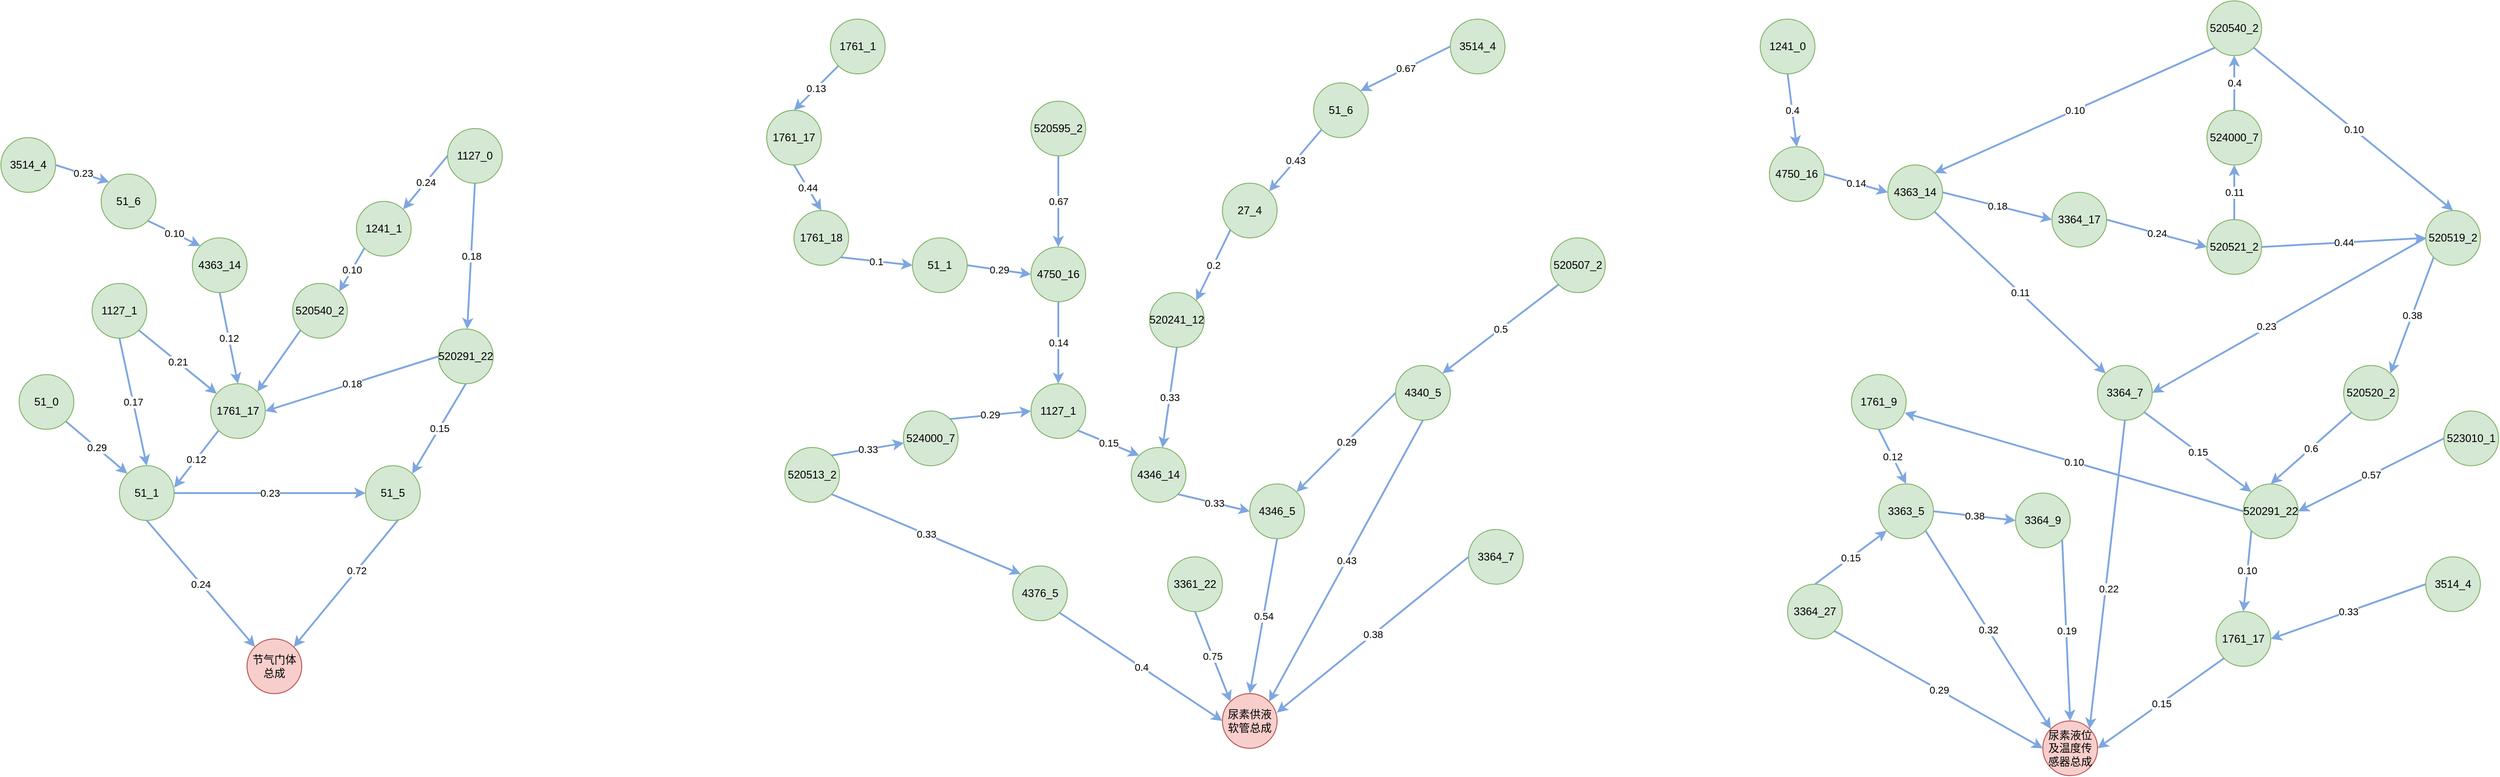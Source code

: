 <mxfile version="15.3.7" type="github"><diagram id="YT-1V4ZamkUuE_Dsi8S4" name="第 1 页"><mxGraphModel dx="3063" dy="1125" grid="1" gridSize="10" guides="1" tooltips="1" connect="1" arrows="0" fold="1" page="1" pageScale="1" pageWidth="3300" pageHeight="4681" math="0" shadow="0"><root><mxCell id="0"/><mxCell id="1" parent="0"/><mxCell id="d2ZO4fUM25v3VkZy29SH-32" value="0.29" style="edgeStyle=none;rounded=0;orthogonalLoop=1;jettySize=auto;html=1;exitX=1;exitY=1;exitDx=0;exitDy=0;entryX=0;entryY=0;entryDx=0;entryDy=0;strokeColor=#7EA6E0;strokeWidth=2;" edge="1" parent="1" source="d2ZO4fUM25v3VkZy29SH-3" target="d2ZO4fUM25v3VkZy29SH-10"><mxGeometry relative="1" as="geometry"/></mxCell><mxCell id="d2ZO4fUM25v3VkZy29SH-3" value="51_0" style="ellipse;whiteSpace=wrap;html=1;aspect=fixed;fillColor=#d5e8d4;strokeColor=#82b366;" vertex="1" parent="1"><mxGeometry x="200" y="450" width="60" height="60" as="geometry"/></mxCell><mxCell id="d2ZO4fUM25v3VkZy29SH-23" value="0.12" style="edgeStyle=none;rounded=0;orthogonalLoop=1;jettySize=auto;html=1;exitX=0.5;exitY=1;exitDx=0;exitDy=0;entryX=0.5;entryY=0;entryDx=0;entryDy=0;strokeColor=#7EA6E0;strokeWidth=2;" edge="1" parent="1" source="d2ZO4fUM25v3VkZy29SH-4" target="d2ZO4fUM25v3VkZy29SH-7"><mxGeometry relative="1" as="geometry"/></mxCell><mxCell id="d2ZO4fUM25v3VkZy29SH-4" value="4363_14" style="ellipse;whiteSpace=wrap;html=1;aspect=fixed;fillColor=#d5e8d4;strokeColor=#82b366;" vertex="1" parent="1"><mxGeometry x="390" y="300" width="60" height="60" as="geometry"/></mxCell><mxCell id="d2ZO4fUM25v3VkZy29SH-24" value="0.24" style="edgeStyle=none;rounded=0;orthogonalLoop=1;jettySize=auto;html=1;exitX=0;exitY=0.5;exitDx=0;exitDy=0;entryX=1;entryY=0;entryDx=0;entryDy=0;strokeColor=#7EA6E0;strokeWidth=2;" edge="1" parent="1" source="d2ZO4fUM25v3VkZy29SH-5" target="d2ZO4fUM25v3VkZy29SH-8"><mxGeometry relative="1" as="geometry"/></mxCell><mxCell id="d2ZO4fUM25v3VkZy29SH-26" value="0.18" style="edgeStyle=none;rounded=0;orthogonalLoop=1;jettySize=auto;html=1;exitX=0.5;exitY=1;exitDx=0;exitDy=0;strokeColor=#7EA6E0;strokeWidth=2;" edge="1" parent="1" source="d2ZO4fUM25v3VkZy29SH-5" target="d2ZO4fUM25v3VkZy29SH-16"><mxGeometry relative="1" as="geometry"/></mxCell><mxCell id="d2ZO4fUM25v3VkZy29SH-5" value="1127_0" style="ellipse;whiteSpace=wrap;html=1;aspect=fixed;fillColor=#d5e8d4;strokeColor=#82b366;" vertex="1" parent="1"><mxGeometry x="670" y="180" width="60" height="60" as="geometry"/></mxCell><mxCell id="d2ZO4fUM25v3VkZy29SH-27" value="0.21" style="edgeStyle=none;rounded=0;orthogonalLoop=1;jettySize=auto;html=1;exitX=1;exitY=1;exitDx=0;exitDy=0;strokeColor=#7EA6E0;strokeWidth=2;" edge="1" parent="1" source="d2ZO4fUM25v3VkZy29SH-6" target="d2ZO4fUM25v3VkZy29SH-7"><mxGeometry relative="1" as="geometry"/></mxCell><mxCell id="d2ZO4fUM25v3VkZy29SH-28" value="0.17" style="edgeStyle=none;rounded=0;orthogonalLoop=1;jettySize=auto;html=1;exitX=0.5;exitY=1;exitDx=0;exitDy=0;entryX=0.5;entryY=0;entryDx=0;entryDy=0;strokeColor=#7EA6E0;strokeWidth=2;" edge="1" parent="1" source="d2ZO4fUM25v3VkZy29SH-6" target="d2ZO4fUM25v3VkZy29SH-10"><mxGeometry relative="1" as="geometry"/></mxCell><mxCell id="d2ZO4fUM25v3VkZy29SH-6" value="1127_1" style="ellipse;whiteSpace=wrap;html=1;aspect=fixed;fillColor=#d5e8d4;strokeColor=#82b366;" vertex="1" parent="1"><mxGeometry x="280" y="350" width="60" height="60" as="geometry"/></mxCell><mxCell id="d2ZO4fUM25v3VkZy29SH-30" value="0.12" style="edgeStyle=none;rounded=0;orthogonalLoop=1;jettySize=auto;html=1;exitX=0;exitY=1;exitDx=0;exitDy=0;entryX=1;entryY=0.4;entryDx=0;entryDy=0;entryPerimeter=0;strokeColor=#7EA6E0;strokeWidth=2;" edge="1" parent="1" source="d2ZO4fUM25v3VkZy29SH-7" target="d2ZO4fUM25v3VkZy29SH-10"><mxGeometry relative="1" as="geometry"/></mxCell><mxCell id="d2ZO4fUM25v3VkZy29SH-7" value="1761_17" style="ellipse;whiteSpace=wrap;html=1;aspect=fixed;fillColor=#d5e8d4;strokeColor=#82b366;" vertex="1" parent="1"><mxGeometry x="410" y="460" width="60" height="60" as="geometry"/></mxCell><mxCell id="d2ZO4fUM25v3VkZy29SH-29" value="0.10" style="edgeStyle=none;rounded=0;orthogonalLoop=1;jettySize=auto;html=1;exitX=0;exitY=1;exitDx=0;exitDy=0;entryX=1;entryY=0;entryDx=0;entryDy=0;strokeColor=#7EA6E0;strokeWidth=2;" edge="1" parent="1" source="d2ZO4fUM25v3VkZy29SH-8" target="d2ZO4fUM25v3VkZy29SH-17"><mxGeometry relative="1" as="geometry"/></mxCell><mxCell id="d2ZO4fUM25v3VkZy29SH-8" value="1241_1" style="ellipse;whiteSpace=wrap;html=1;aspect=fixed;fillColor=#d5e8d4;strokeColor=#82b366;" vertex="1" parent="1"><mxGeometry x="570" y="260" width="60" height="60" as="geometry"/></mxCell><mxCell id="d2ZO4fUM25v3VkZy29SH-20" value="0.23" style="edgeStyle=none;rounded=0;orthogonalLoop=1;jettySize=auto;html=1;entryX=0;entryY=0;entryDx=0;entryDy=0;strokeColor=#7EA6E0;strokeWidth=2;exitX=1;exitY=0.5;exitDx=0;exitDy=0;" edge="1" parent="1" source="d2ZO4fUM25v3VkZy29SH-9" target="d2ZO4fUM25v3VkZy29SH-15"><mxGeometry relative="1" as="geometry"><mxPoint x="240" y="230" as="sourcePoint"/></mxGeometry></mxCell><mxCell id="d2ZO4fUM25v3VkZy29SH-9" value="3514_4" style="ellipse;whiteSpace=wrap;html=1;aspect=fixed;fillColor=#d5e8d4;strokeColor=#82b366;" vertex="1" parent="1"><mxGeometry x="180" y="190" width="60" height="60" as="geometry"/></mxCell><mxCell id="d2ZO4fUM25v3VkZy29SH-33" value="0.23" style="edgeStyle=none;rounded=0;orthogonalLoop=1;jettySize=auto;html=1;exitX=1;exitY=0.5;exitDx=0;exitDy=0;entryX=0;entryY=0.5;entryDx=0;entryDy=0;strokeColor=#7EA6E0;strokeWidth=2;" edge="1" parent="1" source="d2ZO4fUM25v3VkZy29SH-10" target="d2ZO4fUM25v3VkZy29SH-14"><mxGeometry relative="1" as="geometry"/></mxCell><mxCell id="d2ZO4fUM25v3VkZy29SH-34" value="0.24" style="edgeStyle=none;rounded=0;orthogonalLoop=1;jettySize=auto;html=1;exitX=0.5;exitY=1;exitDx=0;exitDy=0;entryX=0;entryY=0;entryDx=0;entryDy=0;strokeColor=#7EA6E0;strokeWidth=2;" edge="1" parent="1" source="d2ZO4fUM25v3VkZy29SH-10" target="d2ZO4fUM25v3VkZy29SH-18"><mxGeometry relative="1" as="geometry"/></mxCell><mxCell id="d2ZO4fUM25v3VkZy29SH-10" value="51_1" style="ellipse;whiteSpace=wrap;html=1;aspect=fixed;fillColor=#d5e8d4;strokeColor=#82b366;" vertex="1" parent="1"><mxGeometry x="310" y="550" width="60" height="60" as="geometry"/></mxCell><mxCell id="d2ZO4fUM25v3VkZy29SH-35" value="0.72" style="edgeStyle=none;rounded=0;orthogonalLoop=1;jettySize=auto;html=1;exitX=1;exitY=0.5;exitDx=0;exitDy=0;entryX=1;entryY=0;entryDx=0;entryDy=0;strokeColor=#7EA6E0;strokeWidth=2;" edge="1" parent="1" source="d2ZO4fUM25v3VkZy29SH-14" target="d2ZO4fUM25v3VkZy29SH-18"><mxGeometry relative="1" as="geometry"/></mxCell><mxCell id="d2ZO4fUM25v3VkZy29SH-14" value="51_5" style="ellipse;whiteSpace=wrap;html=1;aspect=fixed;fillColor=#d5e8d4;strokeColor=#82b366;" vertex="1" parent="1"><mxGeometry x="580" y="550" width="60" height="60" as="geometry"/></mxCell><mxCell id="d2ZO4fUM25v3VkZy29SH-22" value="0.10" style="edgeStyle=none;rounded=0;orthogonalLoop=1;jettySize=auto;html=1;exitX=1;exitY=1;exitDx=0;exitDy=0;entryX=0;entryY=0;entryDx=0;entryDy=0;strokeColor=#7EA6E0;strokeWidth=2;" edge="1" parent="1" source="d2ZO4fUM25v3VkZy29SH-15" target="d2ZO4fUM25v3VkZy29SH-4"><mxGeometry relative="1" as="geometry"/></mxCell><mxCell id="d2ZO4fUM25v3VkZy29SH-15" value="51_6" style="ellipse;whiteSpace=wrap;html=1;aspect=fixed;fillColor=#d5e8d4;strokeColor=#82b366;" vertex="1" parent="1"><mxGeometry x="290" y="230" width="60" height="60" as="geometry"/></mxCell><mxCell id="d2ZO4fUM25v3VkZy29SH-36" value="0.18" style="edgeStyle=none;rounded=0;orthogonalLoop=1;jettySize=auto;html=1;exitX=0;exitY=0.5;exitDx=0;exitDy=0;entryX=1;entryY=0.5;entryDx=0;entryDy=0;strokeColor=#7EA6E0;strokeWidth=2;" edge="1" parent="1" source="d2ZO4fUM25v3VkZy29SH-16" target="d2ZO4fUM25v3VkZy29SH-7"><mxGeometry relative="1" as="geometry"/></mxCell><mxCell id="d2ZO4fUM25v3VkZy29SH-37" value="0.15" style="edgeStyle=none;rounded=0;orthogonalLoop=1;jettySize=auto;html=1;exitX=0.5;exitY=1;exitDx=0;exitDy=0;entryX=1;entryY=0;entryDx=0;entryDy=0;strokeColor=#7EA6E0;strokeWidth=2;" edge="1" parent="1" source="d2ZO4fUM25v3VkZy29SH-16" target="d2ZO4fUM25v3VkZy29SH-14"><mxGeometry relative="1" as="geometry"/></mxCell><mxCell id="d2ZO4fUM25v3VkZy29SH-16" value="520291_22" style="ellipse;whiteSpace=wrap;html=1;aspect=fixed;fillColor=#d5e8d4;strokeColor=#82b366;" vertex="1" parent="1"><mxGeometry x="660" y="400" width="60" height="60" as="geometry"/></mxCell><mxCell id="d2ZO4fUM25v3VkZy29SH-38" style="edgeStyle=none;rounded=0;orthogonalLoop=1;jettySize=auto;html=1;exitX=0;exitY=1;exitDx=0;exitDy=0;entryX=1;entryY=0;entryDx=0;entryDy=0;strokeColor=#7EA6E0;strokeWidth=2;" edge="1" parent="1" source="d2ZO4fUM25v3VkZy29SH-17" target="d2ZO4fUM25v3VkZy29SH-7"><mxGeometry relative="1" as="geometry"/></mxCell><mxCell id="d2ZO4fUM25v3VkZy29SH-17" value="520540_2" style="ellipse;whiteSpace=wrap;html=1;aspect=fixed;fillColor=#d5e8d4;strokeColor=#82b366;" vertex="1" parent="1"><mxGeometry x="500" y="350" width="60" height="60" as="geometry"/></mxCell><mxCell id="d2ZO4fUM25v3VkZy29SH-18" value="节气门体总成" style="ellipse;whiteSpace=wrap;html=1;aspect=fixed;fillColor=#f8cecc;strokeColor=#b85450;" vertex="1" parent="1"><mxGeometry x="450" y="740" width="60" height="60" as="geometry"/></mxCell><mxCell id="d2ZO4fUM25v3VkZy29SH-66" value="0.2" style="edgeStyle=none;rounded=0;orthogonalLoop=1;jettySize=auto;html=1;exitX=0;exitY=1;exitDx=0;exitDy=0;entryX=1;entryY=0;entryDx=0;entryDy=0;strokeColor=#7EA6E0;strokeWidth=2;" edge="1" parent="1" source="d2ZO4fUM25v3VkZy29SH-40" target="d2ZO4fUM25v3VkZy29SH-64"><mxGeometry relative="1" as="geometry"/></mxCell><mxCell id="d2ZO4fUM25v3VkZy29SH-40" value="27_4" style="ellipse;whiteSpace=wrap;html=1;aspect=fixed;fillColor=#d5e8d4;strokeColor=#82b366;" vertex="1" parent="1"><mxGeometry x="1520" y="240" width="60" height="60" as="geometry"/></mxCell><mxCell id="d2ZO4fUM25v3VkZy29SH-68" value="0.38" style="edgeStyle=none;rounded=0;orthogonalLoop=1;jettySize=auto;html=1;exitX=0;exitY=0.5;exitDx=0;exitDy=0;entryX=0.995;entryY=0.347;entryDx=0;entryDy=0;entryPerimeter=0;strokeColor=#7EA6E0;strokeWidth=2;" edge="1" parent="1" source="d2ZO4fUM25v3VkZy29SH-41" target="d2ZO4fUM25v3VkZy29SH-59"><mxGeometry relative="1" as="geometry"/></mxCell><mxCell id="d2ZO4fUM25v3VkZy29SH-41" value="3364_7" style="ellipse;whiteSpace=wrap;html=1;aspect=fixed;fillColor=#d5e8d4;strokeColor=#82b366;" vertex="1" parent="1"><mxGeometry x="1790" y="620" width="60" height="60" as="geometry"/></mxCell><mxCell id="d2ZO4fUM25v3VkZy29SH-75" value="0.14" style="edgeStyle=none;rounded=0;orthogonalLoop=1;jettySize=auto;html=1;exitX=0.5;exitY=1;exitDx=0;exitDy=0;strokeColor=#7EA6E0;strokeWidth=2;" edge="1" parent="1" source="d2ZO4fUM25v3VkZy29SH-42" target="d2ZO4fUM25v3VkZy29SH-51"><mxGeometry relative="1" as="geometry"/></mxCell><mxCell id="d2ZO4fUM25v3VkZy29SH-42" value="4750_16" style="ellipse;whiteSpace=wrap;html=1;aspect=fixed;fillColor=#d5e8d4;strokeColor=#82b366;" vertex="1" parent="1"><mxGeometry x="1310" y="310" width="60" height="60" as="geometry"/></mxCell><mxCell id="d2ZO4fUM25v3VkZy29SH-74" value="0.4" style="edgeStyle=none;rounded=0;orthogonalLoop=1;jettySize=auto;html=1;exitX=1;exitY=1;exitDx=0;exitDy=0;entryX=0;entryY=0.5;entryDx=0;entryDy=0;strokeColor=#7EA6E0;strokeWidth=2;" edge="1" parent="1" source="d2ZO4fUM25v3VkZy29SH-43" target="d2ZO4fUM25v3VkZy29SH-59"><mxGeometry relative="1" as="geometry"/></mxCell><mxCell id="d2ZO4fUM25v3VkZy29SH-43" value="4376_5" style="ellipse;whiteSpace=wrap;html=1;aspect=fixed;fillColor=#d5e8d4;strokeColor=#82b366;" vertex="1" parent="1"><mxGeometry x="1290" y="660" width="60" height="60" as="geometry"/></mxCell><mxCell id="d2ZO4fUM25v3VkZy29SH-73" value="0.33" style="edgeStyle=none;rounded=0;orthogonalLoop=1;jettySize=auto;html=1;exitX=1;exitY=1;exitDx=0;exitDy=0;entryX=0;entryY=0.5;entryDx=0;entryDy=0;strokeColor=#7EA6E0;strokeWidth=2;" edge="1" parent="1" source="d2ZO4fUM25v3VkZy29SH-44" target="d2ZO4fUM25v3VkZy29SH-45"><mxGeometry relative="1" as="geometry"/></mxCell><mxCell id="d2ZO4fUM25v3VkZy29SH-44" value="4346_14" style="ellipse;whiteSpace=wrap;html=1;aspect=fixed;fillColor=#d5e8d4;strokeColor=#82b366;" vertex="1" parent="1"><mxGeometry x="1420" y="530" width="60" height="60" as="geometry"/></mxCell><mxCell id="d2ZO4fUM25v3VkZy29SH-72" value="0.54" style="edgeStyle=none;rounded=0;orthogonalLoop=1;jettySize=auto;html=1;exitX=0.5;exitY=1;exitDx=0;exitDy=0;entryX=0.5;entryY=0;entryDx=0;entryDy=0;strokeColor=#7EA6E0;strokeWidth=2;" edge="1" parent="1" source="d2ZO4fUM25v3VkZy29SH-45" target="d2ZO4fUM25v3VkZy29SH-59"><mxGeometry relative="1" as="geometry"/></mxCell><mxCell id="d2ZO4fUM25v3VkZy29SH-45" value="4346_5" style="ellipse;whiteSpace=wrap;html=1;aspect=fixed;fillColor=#d5e8d4;strokeColor=#82b366;" vertex="1" parent="1"><mxGeometry x="1550" y="570" width="60" height="60" as="geometry"/></mxCell><mxCell id="d2ZO4fUM25v3VkZy29SH-70" value="0.29" style="edgeStyle=none;rounded=0;orthogonalLoop=1;jettySize=auto;html=1;exitX=0;exitY=0.5;exitDx=0;exitDy=0;entryX=1;entryY=0;entryDx=0;entryDy=0;strokeColor=#7EA6E0;strokeWidth=2;" edge="1" parent="1" source="d2ZO4fUM25v3VkZy29SH-46" target="d2ZO4fUM25v3VkZy29SH-45"><mxGeometry relative="1" as="geometry"/></mxCell><mxCell id="d2ZO4fUM25v3VkZy29SH-71" value="0.43" style="edgeStyle=none;rounded=0;orthogonalLoop=1;jettySize=auto;html=1;exitX=0.5;exitY=1;exitDx=0;exitDy=0;entryX=1;entryY=0;entryDx=0;entryDy=0;strokeColor=#7EA6E0;strokeWidth=2;" edge="1" parent="1" source="d2ZO4fUM25v3VkZy29SH-46" target="d2ZO4fUM25v3VkZy29SH-59"><mxGeometry relative="1" as="geometry"/></mxCell><mxCell id="d2ZO4fUM25v3VkZy29SH-46" value="4340_5" style="ellipse;whiteSpace=wrap;html=1;aspect=fixed;fillColor=#d5e8d4;strokeColor=#82b366;" vertex="1" parent="1"><mxGeometry x="1710" y="440" width="60" height="60" as="geometry"/></mxCell><mxCell id="d2ZO4fUM25v3VkZy29SH-69" value="0.67" style="edgeStyle=none;rounded=0;orthogonalLoop=1;jettySize=auto;html=1;exitX=0;exitY=0.5;exitDx=0;exitDy=0;entryX=1;entryY=0;entryDx=0;entryDy=0;strokeColor=#7EA6E0;strokeWidth=2;" edge="1" parent="1" source="d2ZO4fUM25v3VkZy29SH-47" target="d2ZO4fUM25v3VkZy29SH-55"><mxGeometry relative="1" as="geometry"/></mxCell><mxCell id="d2ZO4fUM25v3VkZy29SH-47" value="3514_4" style="ellipse;whiteSpace=wrap;html=1;aspect=fixed;fillColor=#d5e8d4;strokeColor=#82b366;" vertex="1" parent="1"><mxGeometry x="1770" y="60" width="60" height="60" as="geometry"/></mxCell><mxCell id="d2ZO4fUM25v3VkZy29SH-67" value="0.75" style="edgeStyle=none;rounded=0;orthogonalLoop=1;jettySize=auto;html=1;exitX=0.5;exitY=1;exitDx=0;exitDy=0;entryX=0;entryY=0;entryDx=0;entryDy=0;strokeColor=#7EA6E0;strokeWidth=2;" edge="1" parent="1" source="d2ZO4fUM25v3VkZy29SH-48" target="d2ZO4fUM25v3VkZy29SH-59"><mxGeometry relative="1" as="geometry"/></mxCell><mxCell id="d2ZO4fUM25v3VkZy29SH-48" value="3361_22" style="ellipse;whiteSpace=wrap;html=1;aspect=fixed;fillColor=#d5e8d4;strokeColor=#82b366;" vertex="1" parent="1"><mxGeometry x="1460" y="650" width="60" height="60" as="geometry"/></mxCell><mxCell id="d2ZO4fUM25v3VkZy29SH-62" value="0.44" style="edgeStyle=none;rounded=0;orthogonalLoop=1;jettySize=auto;html=1;exitX=0.5;exitY=1;exitDx=0;exitDy=0;entryX=0.5;entryY=0;entryDx=0;entryDy=0;strokeColor=#7EA6E0;strokeWidth=2;" edge="1" parent="1" source="d2ZO4fUM25v3VkZy29SH-49" target="d2ZO4fUM25v3VkZy29SH-52"><mxGeometry relative="1" as="geometry"/></mxCell><mxCell id="d2ZO4fUM25v3VkZy29SH-49" value="1761_17" style="ellipse;whiteSpace=wrap;html=1;aspect=fixed;fillColor=#d5e8d4;strokeColor=#82b366;" vertex="1" parent="1"><mxGeometry x="1020" y="160" width="60" height="60" as="geometry"/></mxCell><mxCell id="d2ZO4fUM25v3VkZy29SH-61" value="0.13" style="edgeStyle=none;rounded=0;orthogonalLoop=1;jettySize=auto;html=1;exitX=0;exitY=1;exitDx=0;exitDy=0;entryX=0.5;entryY=0;entryDx=0;entryDy=0;strokeColor=#7EA6E0;strokeWidth=2;" edge="1" parent="1" source="d2ZO4fUM25v3VkZy29SH-50" target="d2ZO4fUM25v3VkZy29SH-49"><mxGeometry relative="1" as="geometry"/></mxCell><mxCell id="d2ZO4fUM25v3VkZy29SH-50" value="1761_1" style="ellipse;whiteSpace=wrap;html=1;aspect=fixed;fillColor=#d5e8d4;strokeColor=#82b366;" vertex="1" parent="1"><mxGeometry x="1090" y="60" width="60" height="60" as="geometry"/></mxCell><mxCell id="d2ZO4fUM25v3VkZy29SH-60" value="0.15" style="edgeStyle=none;rounded=0;orthogonalLoop=1;jettySize=auto;html=1;entryX=0;entryY=0;entryDx=0;entryDy=0;strokeColor=#7EA6E0;strokeWidth=2;exitX=1;exitY=1;exitDx=0;exitDy=0;" edge="1" parent="1" source="d2ZO4fUM25v3VkZy29SH-51" target="d2ZO4fUM25v3VkZy29SH-44"><mxGeometry relative="1" as="geometry"><mxPoint x="1320" y="480" as="sourcePoint"/></mxGeometry></mxCell><mxCell id="d2ZO4fUM25v3VkZy29SH-51" value="1127_1" style="ellipse;whiteSpace=wrap;html=1;aspect=fixed;fillColor=#d5e8d4;strokeColor=#82b366;" vertex="1" parent="1"><mxGeometry x="1310" y="460" width="60" height="60" as="geometry"/></mxCell><mxCell id="d2ZO4fUM25v3VkZy29SH-63" value="0.1" style="edgeStyle=none;rounded=0;orthogonalLoop=1;jettySize=auto;html=1;exitX=1;exitY=1;exitDx=0;exitDy=0;entryX=0;entryY=0.5;entryDx=0;entryDy=0;strokeColor=#7EA6E0;strokeWidth=2;" edge="1" parent="1" source="d2ZO4fUM25v3VkZy29SH-52" target="d2ZO4fUM25v3VkZy29SH-54"><mxGeometry relative="1" as="geometry"/></mxCell><mxCell id="d2ZO4fUM25v3VkZy29SH-52" value="1761_18" style="ellipse;whiteSpace=wrap;html=1;aspect=fixed;fillColor=#d5e8d4;strokeColor=#82b366;" vertex="1" parent="1"><mxGeometry x="1050" y="270" width="60" height="60" as="geometry"/></mxCell><mxCell id="d2ZO4fUM25v3VkZy29SH-76" value="0.29" style="edgeStyle=none;rounded=0;orthogonalLoop=1;jettySize=auto;html=1;exitX=1;exitY=0.5;exitDx=0;exitDy=0;entryX=0;entryY=0.5;entryDx=0;entryDy=0;strokeColor=#7EA6E0;strokeWidth=2;" edge="1" parent="1" source="d2ZO4fUM25v3VkZy29SH-54" target="d2ZO4fUM25v3VkZy29SH-42"><mxGeometry relative="1" as="geometry"/></mxCell><mxCell id="d2ZO4fUM25v3VkZy29SH-54" value="51_1" style="ellipse;whiteSpace=wrap;html=1;aspect=fixed;fillColor=#d5e8d4;strokeColor=#82b366;" vertex="1" parent="1"><mxGeometry x="1180" y="300" width="60" height="60" as="geometry"/></mxCell><mxCell id="d2ZO4fUM25v3VkZy29SH-77" value="0.43" style="edgeStyle=none;rounded=0;orthogonalLoop=1;jettySize=auto;html=1;exitX=0;exitY=1;exitDx=0;exitDy=0;entryX=1;entryY=0;entryDx=0;entryDy=0;strokeColor=#7EA6E0;strokeWidth=2;" edge="1" parent="1" source="d2ZO4fUM25v3VkZy29SH-55" target="d2ZO4fUM25v3VkZy29SH-40"><mxGeometry relative="1" as="geometry"/></mxCell><mxCell id="d2ZO4fUM25v3VkZy29SH-55" value="51_6" style="ellipse;whiteSpace=wrap;html=1;aspect=fixed;fillColor=#d5e8d4;strokeColor=#82b366;" vertex="1" parent="1"><mxGeometry x="1620" y="130" width="60" height="60" as="geometry"/></mxCell><mxCell id="d2ZO4fUM25v3VkZy29SH-80" value="0.5" style="edgeStyle=none;rounded=0;orthogonalLoop=1;jettySize=auto;html=1;exitX=0;exitY=1;exitDx=0;exitDy=0;entryX=1;entryY=0;entryDx=0;entryDy=0;strokeColor=#7EA6E0;strokeWidth=2;" edge="1" parent="1" source="d2ZO4fUM25v3VkZy29SH-56" target="d2ZO4fUM25v3VkZy29SH-46"><mxGeometry relative="1" as="geometry"/></mxCell><mxCell id="d2ZO4fUM25v3VkZy29SH-56" value="520507_2" style="ellipse;whiteSpace=wrap;html=1;aspect=fixed;fillColor=#d5e8d4;strokeColor=#82b366;" vertex="1" parent="1"><mxGeometry x="1880" y="300" width="60" height="60" as="geometry"/></mxCell><mxCell id="d2ZO4fUM25v3VkZy29SH-81" value="0.33" style="edgeStyle=none;rounded=0;orthogonalLoop=1;jettySize=auto;html=1;exitX=1;exitY=1;exitDx=0;exitDy=0;entryX=0;entryY=0;entryDx=0;entryDy=0;strokeColor=#7EA6E0;strokeWidth=2;" edge="1" parent="1" source="d2ZO4fUM25v3VkZy29SH-57" target="d2ZO4fUM25v3VkZy29SH-43"><mxGeometry relative="1" as="geometry"/></mxCell><mxCell id="d2ZO4fUM25v3VkZy29SH-82" value="0.33" style="edgeStyle=none;rounded=0;orthogonalLoop=1;jettySize=auto;html=1;exitX=1;exitY=0;exitDx=0;exitDy=0;strokeColor=#7EA6E0;strokeWidth=2;" edge="1" parent="1" source="d2ZO4fUM25v3VkZy29SH-57" target="d2ZO4fUM25v3VkZy29SH-58"><mxGeometry relative="1" as="geometry"/></mxCell><mxCell id="d2ZO4fUM25v3VkZy29SH-57" value="520513_2" style="ellipse;whiteSpace=wrap;html=1;aspect=fixed;fillColor=#d5e8d4;strokeColor=#82b366;" vertex="1" parent="1"><mxGeometry x="1040" y="530" width="60" height="60" as="geometry"/></mxCell><mxCell id="d2ZO4fUM25v3VkZy29SH-86" value="0.29" style="edgeStyle=none;rounded=0;orthogonalLoop=1;jettySize=auto;html=1;exitX=1;exitY=0;exitDx=0;exitDy=0;entryX=0;entryY=0.5;entryDx=0;entryDy=0;strokeColor=#7EA6E0;strokeWidth=2;" edge="1" parent="1" source="d2ZO4fUM25v3VkZy29SH-58" target="d2ZO4fUM25v3VkZy29SH-51"><mxGeometry relative="1" as="geometry"/></mxCell><mxCell id="d2ZO4fUM25v3VkZy29SH-58" value="524000_7" style="ellipse;whiteSpace=wrap;html=1;aspect=fixed;fillColor=#d5e8d4;strokeColor=#82b366;" vertex="1" parent="1"><mxGeometry x="1170" y="490" width="60" height="60" as="geometry"/></mxCell><mxCell id="d2ZO4fUM25v3VkZy29SH-59" value="尿素供液软管总成" style="ellipse;whiteSpace=wrap;html=1;aspect=fixed;fillColor=#f8cecc;strokeColor=#b85450;" vertex="1" parent="1"><mxGeometry x="1520" y="800" width="60" height="60" as="geometry"/></mxCell><mxCell id="d2ZO4fUM25v3VkZy29SH-78" value="0.33" style="edgeStyle=none;rounded=0;orthogonalLoop=1;jettySize=auto;html=1;exitX=0.5;exitY=1;exitDx=0;exitDy=0;strokeColor=#7EA6E0;strokeWidth=2;" edge="1" parent="1" source="d2ZO4fUM25v3VkZy29SH-64" target="d2ZO4fUM25v3VkZy29SH-44"><mxGeometry relative="1" as="geometry"/></mxCell><mxCell id="d2ZO4fUM25v3VkZy29SH-64" value="520241_12" style="ellipse;whiteSpace=wrap;html=1;aspect=fixed;fillColor=#d5e8d4;strokeColor=#82b366;" vertex="1" parent="1"><mxGeometry x="1440" y="360" width="60" height="60" as="geometry"/></mxCell><mxCell id="d2ZO4fUM25v3VkZy29SH-87" value="0.67" style="edgeStyle=none;rounded=0;orthogonalLoop=1;jettySize=auto;html=1;exitX=0.5;exitY=1;exitDx=0;exitDy=0;entryX=0.5;entryY=0;entryDx=0;entryDy=0;strokeColor=#7EA6E0;strokeWidth=2;" edge="1" parent="1" source="d2ZO4fUM25v3VkZy29SH-83" target="d2ZO4fUM25v3VkZy29SH-42"><mxGeometry relative="1" as="geometry"/></mxCell><mxCell id="d2ZO4fUM25v3VkZy29SH-83" value="520595_2" style="ellipse;whiteSpace=wrap;html=1;aspect=fixed;fillColor=#d5e8d4;strokeColor=#82b366;" vertex="1" parent="1"><mxGeometry x="1310" y="150" width="60" height="60" as="geometry"/></mxCell><mxCell id="d2ZO4fUM25v3VkZy29SH-128" value="0.10" style="edgeStyle=none;rounded=0;orthogonalLoop=1;jettySize=auto;html=1;exitX=0;exitY=1;exitDx=0;exitDy=0;entryX=0.5;entryY=0;entryDx=0;entryDy=0;strokeColor=#7EA6E0;strokeWidth=2;" edge="1" parent="1" source="d2ZO4fUM25v3VkZy29SH-89" target="d2ZO4fUM25v3VkZy29SH-109"><mxGeometry relative="1" as="geometry"/></mxCell><mxCell id="d2ZO4fUM25v3VkZy29SH-129" value="0.10" style="edgeStyle=none;rounded=0;orthogonalLoop=1;jettySize=auto;html=1;exitX=0;exitY=0.5;exitDx=0;exitDy=0;entryX=0.972;entryY=0.7;entryDx=0;entryDy=0;entryPerimeter=0;strokeColor=#7EA6E0;strokeWidth=2;" edge="1" parent="1" source="d2ZO4fUM25v3VkZy29SH-89" target="d2ZO4fUM25v3VkZy29SH-110"><mxGeometry relative="1" as="geometry"/></mxCell><mxCell id="d2ZO4fUM25v3VkZy29SH-89" value="520291_22" style="ellipse;whiteSpace=wrap;html=1;aspect=fixed;fillColor=#d5e8d4;strokeColor=#82b366;" vertex="1" parent="1"><mxGeometry x="2640" y="570" width="60" height="60" as="geometry"/></mxCell><mxCell id="d2ZO4fUM25v3VkZy29SH-133" value="0.44" style="edgeStyle=none;rounded=0;orthogonalLoop=1;jettySize=auto;html=1;exitX=1;exitY=0.5;exitDx=0;exitDy=0;entryX=0;entryY=0.5;entryDx=0;entryDy=0;strokeColor=#7EA6E0;strokeWidth=2;" edge="1" parent="1" source="d2ZO4fUM25v3VkZy29SH-90" target="d2ZO4fUM25v3VkZy29SH-94"><mxGeometry relative="1" as="geometry"/></mxCell><mxCell id="d2ZO4fUM25v3VkZy29SH-134" value="0.11" style="edgeStyle=none;rounded=0;orthogonalLoop=1;jettySize=auto;html=1;exitX=0.5;exitY=0;exitDx=0;exitDy=0;entryX=0.5;entryY=1;entryDx=0;entryDy=0;strokeColor=#7EA6E0;strokeWidth=2;" edge="1" parent="1" source="d2ZO4fUM25v3VkZy29SH-90" target="d2ZO4fUM25v3VkZy29SH-97"><mxGeometry relative="1" as="geometry"/></mxCell><mxCell id="d2ZO4fUM25v3VkZy29SH-90" value="520521_2" style="ellipse;whiteSpace=wrap;html=1;aspect=fixed;fillColor=#d5e8d4;strokeColor=#82b366;" vertex="1" parent="1"><mxGeometry x="2600" y="280" width="60" height="60" as="geometry"/></mxCell><mxCell id="d2ZO4fUM25v3VkZy29SH-124" value="0.33" style="edgeStyle=none;rounded=0;orthogonalLoop=1;jettySize=auto;html=1;exitX=0;exitY=0.5;exitDx=0;exitDy=0;entryX=1;entryY=0.5;entryDx=0;entryDy=0;strokeColor=#7EA6E0;strokeWidth=2;" edge="1" parent="1" source="d2ZO4fUM25v3VkZy29SH-91" target="d2ZO4fUM25v3VkZy29SH-109"><mxGeometry relative="1" as="geometry"/></mxCell><mxCell id="d2ZO4fUM25v3VkZy29SH-91" value="3514_4" style="ellipse;whiteSpace=wrap;html=1;aspect=fixed;fillColor=#d5e8d4;strokeColor=#82b366;" vertex="1" parent="1"><mxGeometry x="2840" y="650" width="60" height="60" as="geometry"/></mxCell><mxCell id="d2ZO4fUM25v3VkZy29SH-118" value="0.24" style="edgeStyle=none;rounded=0;orthogonalLoop=1;jettySize=auto;html=1;exitX=1;exitY=0.5;exitDx=0;exitDy=0;entryX=0;entryY=0.5;entryDx=0;entryDy=0;strokeColor=#7EA6E0;strokeWidth=2;" edge="1" parent="1" source="d2ZO4fUM25v3VkZy29SH-92" target="d2ZO4fUM25v3VkZy29SH-90"><mxGeometry relative="1" as="geometry"/></mxCell><mxCell id="d2ZO4fUM25v3VkZy29SH-92" value="3364_17" style="ellipse;whiteSpace=wrap;html=1;aspect=fixed;fillColor=#d5e8d4;strokeColor=#82b366;" vertex="1" parent="1"><mxGeometry x="2430" y="250" width="60" height="60" as="geometry"/></mxCell><mxCell id="d2ZO4fUM25v3VkZy29SH-123" value="0.19" style="edgeStyle=none;rounded=0;orthogonalLoop=1;jettySize=auto;html=1;exitX=1;exitY=1;exitDx=0;exitDy=0;entryX=0.5;entryY=0;entryDx=0;entryDy=0;strokeColor=#7EA6E0;strokeWidth=2;" edge="1" parent="1" source="d2ZO4fUM25v3VkZy29SH-93" target="d2ZO4fUM25v3VkZy29SH-100"><mxGeometry relative="1" as="geometry"/></mxCell><mxCell id="d2ZO4fUM25v3VkZy29SH-93" value="3364_9" style="ellipse;whiteSpace=wrap;html=1;aspect=fixed;fillColor=#d5e8d4;strokeColor=#82b366;" vertex="1" parent="1"><mxGeometry x="2390" y="580" width="60" height="60" as="geometry"/></mxCell><mxCell id="d2ZO4fUM25v3VkZy29SH-130" style="edgeStyle=none;rounded=0;orthogonalLoop=1;jettySize=auto;html=1;exitX=0;exitY=0.5;exitDx=0;exitDy=0;entryX=1;entryY=0.5;entryDx=0;entryDy=0;strokeColor=#7EA6E0;strokeWidth=2;" edge="1" parent="1" source="d2ZO4fUM25v3VkZy29SH-94" target="d2ZO4fUM25v3VkZy29SH-106"><mxGeometry relative="1" as="geometry"/></mxCell><mxCell id="d2ZO4fUM25v3VkZy29SH-145" value="0.23" style="edgeLabel;html=1;align=center;verticalAlign=middle;resizable=0;points=[];" vertex="1" connectable="0" parent="d2ZO4fUM25v3VkZy29SH-130"><mxGeometry x="0.161" y="-2" relative="1" as="geometry"><mxPoint as="offset"/></mxGeometry></mxCell><mxCell id="d2ZO4fUM25v3VkZy29SH-131" value="0.38" style="edgeStyle=none;rounded=0;orthogonalLoop=1;jettySize=auto;html=1;exitX=0;exitY=1;exitDx=0;exitDy=0;entryX=1;entryY=0;entryDx=0;entryDy=0;strokeColor=#7EA6E0;strokeWidth=2;" edge="1" parent="1" source="d2ZO4fUM25v3VkZy29SH-94" target="d2ZO4fUM25v3VkZy29SH-98"><mxGeometry relative="1" as="geometry"/></mxCell><mxCell id="d2ZO4fUM25v3VkZy29SH-94" value="520519_2" style="ellipse;whiteSpace=wrap;html=1;aspect=fixed;fillColor=#d5e8d4;strokeColor=#82b366;" vertex="1" parent="1"><mxGeometry x="2840" y="270" width="60" height="60" as="geometry"/></mxCell><mxCell id="d2ZO4fUM25v3VkZy29SH-125" value="0.18" style="edgeStyle=none;rounded=0;orthogonalLoop=1;jettySize=auto;html=1;exitX=1;exitY=0.5;exitDx=0;exitDy=0;entryX=0;entryY=0.5;entryDx=0;entryDy=0;strokeColor=#7EA6E0;strokeWidth=2;" edge="1" parent="1" source="d2ZO4fUM25v3VkZy29SH-95" target="d2ZO4fUM25v3VkZy29SH-92"><mxGeometry relative="1" as="geometry"/></mxCell><mxCell id="d2ZO4fUM25v3VkZy29SH-126" value="0.11" style="edgeStyle=none;rounded=0;orthogonalLoop=1;jettySize=auto;html=1;exitX=1;exitY=1;exitDx=0;exitDy=0;entryX=0;entryY=0;entryDx=0;entryDy=0;strokeColor=#7EA6E0;strokeWidth=2;" edge="1" parent="1" source="d2ZO4fUM25v3VkZy29SH-95" target="d2ZO4fUM25v3VkZy29SH-106"><mxGeometry relative="1" as="geometry"/></mxCell><mxCell id="d2ZO4fUM25v3VkZy29SH-95" value="4363_14" style="ellipse;whiteSpace=wrap;html=1;aspect=fixed;fillColor=#d5e8d4;strokeColor=#82b366;" vertex="1" parent="1"><mxGeometry x="2250" y="220" width="60" height="60" as="geometry"/></mxCell><mxCell id="d2ZO4fUM25v3VkZy29SH-138" value="0.57" style="edgeStyle=none;rounded=0;orthogonalLoop=1;jettySize=auto;html=1;exitX=0;exitY=0.5;exitDx=0;exitDy=0;strokeColor=#7EA6E0;strokeWidth=2;entryX=1;entryY=0.5;entryDx=0;entryDy=0;" edge="1" parent="1" source="d2ZO4fUM25v3VkZy29SH-96" target="d2ZO4fUM25v3VkZy29SH-89"><mxGeometry relative="1" as="geometry"><mxPoint x="2670" y="680" as="targetPoint"/></mxGeometry></mxCell><mxCell id="d2ZO4fUM25v3VkZy29SH-96" value="523010_1" style="ellipse;whiteSpace=wrap;html=1;aspect=fixed;fillColor=#d5e8d4;strokeColor=#82b366;" vertex="1" parent="1"><mxGeometry x="2860" y="490" width="60" height="60" as="geometry"/></mxCell><mxCell id="d2ZO4fUM25v3VkZy29SH-139" value="0.4" style="edgeStyle=none;rounded=0;orthogonalLoop=1;jettySize=auto;html=1;exitX=0.5;exitY=0;exitDx=0;exitDy=0;entryX=0.5;entryY=1;entryDx=0;entryDy=0;strokeColor=#7EA6E0;strokeWidth=2;" edge="1" parent="1" source="d2ZO4fUM25v3VkZy29SH-97" target="d2ZO4fUM25v3VkZy29SH-135"><mxGeometry relative="1" as="geometry"/></mxCell><mxCell id="d2ZO4fUM25v3VkZy29SH-97" value="524000_7" style="ellipse;whiteSpace=wrap;html=1;aspect=fixed;fillColor=#d5e8d4;strokeColor=#82b366;" vertex="1" parent="1"><mxGeometry x="2600" y="160" width="60" height="60" as="geometry"/></mxCell><mxCell id="d2ZO4fUM25v3VkZy29SH-132" value="0.6" style="edgeStyle=none;rounded=0;orthogonalLoop=1;jettySize=auto;html=1;exitX=0;exitY=1;exitDx=0;exitDy=0;entryX=0.5;entryY=0;entryDx=0;entryDy=0;strokeColor=#7EA6E0;strokeWidth=2;" edge="1" parent="1" source="d2ZO4fUM25v3VkZy29SH-98" target="d2ZO4fUM25v3VkZy29SH-89"><mxGeometry relative="1" as="geometry"/></mxCell><mxCell id="d2ZO4fUM25v3VkZy29SH-98" value="520520_2" style="ellipse;whiteSpace=wrap;html=1;aspect=fixed;fillColor=#d5e8d4;strokeColor=#82b366;" vertex="1" parent="1"><mxGeometry x="2750" y="440" width="60" height="60" as="geometry"/></mxCell><mxCell id="d2ZO4fUM25v3VkZy29SH-100" value="尿素液位及温度传感器总成" style="ellipse;whiteSpace=wrap;html=1;aspect=fixed;fillColor=#f8cecc;strokeColor=#b85450;" vertex="1" parent="1"><mxGeometry x="2420" y="830" width="60" height="60" as="geometry"/></mxCell><mxCell id="d2ZO4fUM25v3VkZy29SH-127" value="0.14" style="edgeStyle=none;rounded=0;orthogonalLoop=1;jettySize=auto;html=1;exitX=1;exitY=0.5;exitDx=0;exitDy=0;entryX=0;entryY=0.5;entryDx=0;entryDy=0;strokeColor=#7EA6E0;strokeWidth=2;" edge="1" parent="1" source="d2ZO4fUM25v3VkZy29SH-105" target="d2ZO4fUM25v3VkZy29SH-95"><mxGeometry relative="1" as="geometry"/></mxCell><mxCell id="d2ZO4fUM25v3VkZy29SH-105" value="4750_16" style="ellipse;whiteSpace=wrap;html=1;aspect=fixed;fillColor=#d5e8d4;strokeColor=#82b366;" vertex="1" parent="1"><mxGeometry x="2120" y="200" width="60" height="60" as="geometry"/></mxCell><mxCell id="d2ZO4fUM25v3VkZy29SH-121" value="0.15" style="edgeStyle=none;rounded=0;orthogonalLoop=1;jettySize=auto;html=1;exitX=1;exitY=1;exitDx=0;exitDy=0;entryX=0;entryY=0;entryDx=0;entryDy=0;strokeColor=#7EA6E0;strokeWidth=2;" edge="1" parent="1" source="d2ZO4fUM25v3VkZy29SH-106" target="d2ZO4fUM25v3VkZy29SH-89"><mxGeometry relative="1" as="geometry"/></mxCell><mxCell id="d2ZO4fUM25v3VkZy29SH-122" style="edgeStyle=none;rounded=0;orthogonalLoop=1;jettySize=auto;html=1;exitX=0.5;exitY=1;exitDx=0;exitDy=0;entryX=1;entryY=0;entryDx=0;entryDy=0;strokeColor=#7EA6E0;strokeWidth=2;" edge="1" parent="1" source="d2ZO4fUM25v3VkZy29SH-106" target="d2ZO4fUM25v3VkZy29SH-100"><mxGeometry relative="1" as="geometry"/></mxCell><mxCell id="d2ZO4fUM25v3VkZy29SH-144" value="0.22" style="edgeLabel;html=1;align=center;verticalAlign=middle;resizable=0;points=[];" vertex="1" connectable="0" parent="d2ZO4fUM25v3VkZy29SH-122"><mxGeometry x="0.092" y="3" relative="1" as="geometry"><mxPoint as="offset"/></mxGeometry></mxCell><mxCell id="d2ZO4fUM25v3VkZy29SH-106" value="3364_7" style="ellipse;whiteSpace=wrap;html=1;aspect=fixed;fillColor=#d5e8d4;strokeColor=#82b366;" vertex="1" parent="1"><mxGeometry x="2480" y="440" width="60" height="60" as="geometry"/></mxCell><mxCell id="d2ZO4fUM25v3VkZy29SH-119" value="0.15" style="edgeStyle=none;rounded=0;orthogonalLoop=1;jettySize=auto;html=1;exitX=0.5;exitY=0;exitDx=0;exitDy=0;entryX=0;entryY=1;entryDx=0;entryDy=0;strokeColor=#7EA6E0;strokeWidth=2;" edge="1" parent="1" source="d2ZO4fUM25v3VkZy29SH-107" target="d2ZO4fUM25v3VkZy29SH-111"><mxGeometry relative="1" as="geometry"/></mxCell><mxCell id="d2ZO4fUM25v3VkZy29SH-120" value="0.29" style="edgeStyle=none;rounded=0;orthogonalLoop=1;jettySize=auto;html=1;exitX=1;exitY=1;exitDx=0;exitDy=0;entryX=0;entryY=0.5;entryDx=0;entryDy=0;strokeColor=#7EA6E0;strokeWidth=2;" edge="1" parent="1" source="d2ZO4fUM25v3VkZy29SH-107" target="d2ZO4fUM25v3VkZy29SH-100"><mxGeometry relative="1" as="geometry"/></mxCell><mxCell id="d2ZO4fUM25v3VkZy29SH-107" value="3364_27" style="ellipse;whiteSpace=wrap;html=1;aspect=fixed;fillColor=#d5e8d4;strokeColor=#82b366;" vertex="1" parent="1"><mxGeometry x="2140" y="680" width="60" height="60" as="geometry"/></mxCell><mxCell id="d2ZO4fUM25v3VkZy29SH-113" value="0.4" style="edgeStyle=none;rounded=0;orthogonalLoop=1;jettySize=auto;html=1;entryX=0.5;entryY=0;entryDx=0;entryDy=0;strokeColor=#7EA6E0;strokeWidth=2;exitX=0.5;exitY=1;exitDx=0;exitDy=0;" edge="1" parent="1" source="d2ZO4fUM25v3VkZy29SH-108" target="d2ZO4fUM25v3VkZy29SH-105"><mxGeometry relative="1" as="geometry"><mxPoint x="2040" y="150" as="sourcePoint"/></mxGeometry></mxCell><mxCell id="d2ZO4fUM25v3VkZy29SH-108" value="1241_0" style="ellipse;whiteSpace=wrap;html=1;aspect=fixed;fillColor=#d5e8d4;strokeColor=#82b366;" vertex="1" parent="1"><mxGeometry x="2110" y="60" width="60" height="60" as="geometry"/></mxCell><mxCell id="d2ZO4fUM25v3VkZy29SH-114" value="0.15" style="edgeStyle=none;rounded=0;orthogonalLoop=1;jettySize=auto;html=1;exitX=0;exitY=1;exitDx=0;exitDy=0;entryX=1;entryY=0.5;entryDx=0;entryDy=0;strokeColor=#7EA6E0;strokeWidth=2;" edge="1" parent="1" source="d2ZO4fUM25v3VkZy29SH-109" target="d2ZO4fUM25v3VkZy29SH-100"><mxGeometry relative="1" as="geometry"/></mxCell><mxCell id="d2ZO4fUM25v3VkZy29SH-109" value="1761_17" style="ellipse;whiteSpace=wrap;html=1;aspect=fixed;fillColor=#d5e8d4;strokeColor=#82b366;" vertex="1" parent="1"><mxGeometry x="2610" y="710" width="60" height="60" as="geometry"/></mxCell><mxCell id="d2ZO4fUM25v3VkZy29SH-115" value="0.12" style="edgeStyle=none;rounded=0;orthogonalLoop=1;jettySize=auto;html=1;exitX=0.5;exitY=1;exitDx=0;exitDy=0;entryX=0.5;entryY=0;entryDx=0;entryDy=0;strokeColor=#7EA6E0;strokeWidth=2;" edge="1" parent="1" source="d2ZO4fUM25v3VkZy29SH-110" target="d2ZO4fUM25v3VkZy29SH-111"><mxGeometry relative="1" as="geometry"/></mxCell><mxCell id="d2ZO4fUM25v3VkZy29SH-110" value="1761_9" style="ellipse;whiteSpace=wrap;html=1;aspect=fixed;fillColor=#d5e8d4;strokeColor=#82b366;" vertex="1" parent="1"><mxGeometry x="2210" y="450" width="60" height="60" as="geometry"/></mxCell><mxCell id="d2ZO4fUM25v3VkZy29SH-116" value="0.38" style="edgeStyle=none;rounded=0;orthogonalLoop=1;jettySize=auto;html=1;exitX=1;exitY=0.5;exitDx=0;exitDy=0;entryX=0;entryY=0.5;entryDx=0;entryDy=0;strokeColor=#7EA6E0;strokeWidth=2;" edge="1" parent="1" source="d2ZO4fUM25v3VkZy29SH-111" target="d2ZO4fUM25v3VkZy29SH-93"><mxGeometry relative="1" as="geometry"/></mxCell><mxCell id="d2ZO4fUM25v3VkZy29SH-117" value="0.32" style="edgeStyle=none;rounded=0;orthogonalLoop=1;jettySize=auto;html=1;exitX=1;exitY=1;exitDx=0;exitDy=0;entryX=0;entryY=0;entryDx=0;entryDy=0;strokeColor=#7EA6E0;strokeWidth=2;" edge="1" parent="1" source="d2ZO4fUM25v3VkZy29SH-111" target="d2ZO4fUM25v3VkZy29SH-100"><mxGeometry relative="1" as="geometry"/></mxCell><mxCell id="d2ZO4fUM25v3VkZy29SH-111" value="3363_5" style="ellipse;whiteSpace=wrap;html=1;aspect=fixed;fillColor=#d5e8d4;strokeColor=#82b366;" vertex="1" parent="1"><mxGeometry x="2240" y="570" width="60" height="60" as="geometry"/></mxCell><mxCell id="d2ZO4fUM25v3VkZy29SH-136" value="0.10" style="edgeStyle=none;rounded=0;orthogonalLoop=1;jettySize=auto;html=1;exitX=0;exitY=1;exitDx=0;exitDy=0;entryX=1;entryY=0;entryDx=0;entryDy=0;strokeColor=#7EA6E0;strokeWidth=2;" edge="1" parent="1" source="d2ZO4fUM25v3VkZy29SH-135" target="d2ZO4fUM25v3VkZy29SH-95"><mxGeometry relative="1" as="geometry"/></mxCell><mxCell id="d2ZO4fUM25v3VkZy29SH-137" value="0.10" style="edgeStyle=none;rounded=0;orthogonalLoop=1;jettySize=auto;html=1;exitX=1;exitY=1;exitDx=0;exitDy=0;entryX=0.5;entryY=0;entryDx=0;entryDy=0;strokeColor=#7EA6E0;strokeWidth=2;" edge="1" parent="1" source="d2ZO4fUM25v3VkZy29SH-135" target="d2ZO4fUM25v3VkZy29SH-94"><mxGeometry relative="1" as="geometry"/></mxCell><mxCell id="d2ZO4fUM25v3VkZy29SH-135" value="520540_2" style="ellipse;whiteSpace=wrap;html=1;aspect=fixed;fillColor=#d5e8d4;strokeColor=#82b366;" vertex="1" parent="1"><mxGeometry x="2600" y="40" width="60" height="60" as="geometry"/></mxCell></root></mxGraphModel></diagram></mxfile>